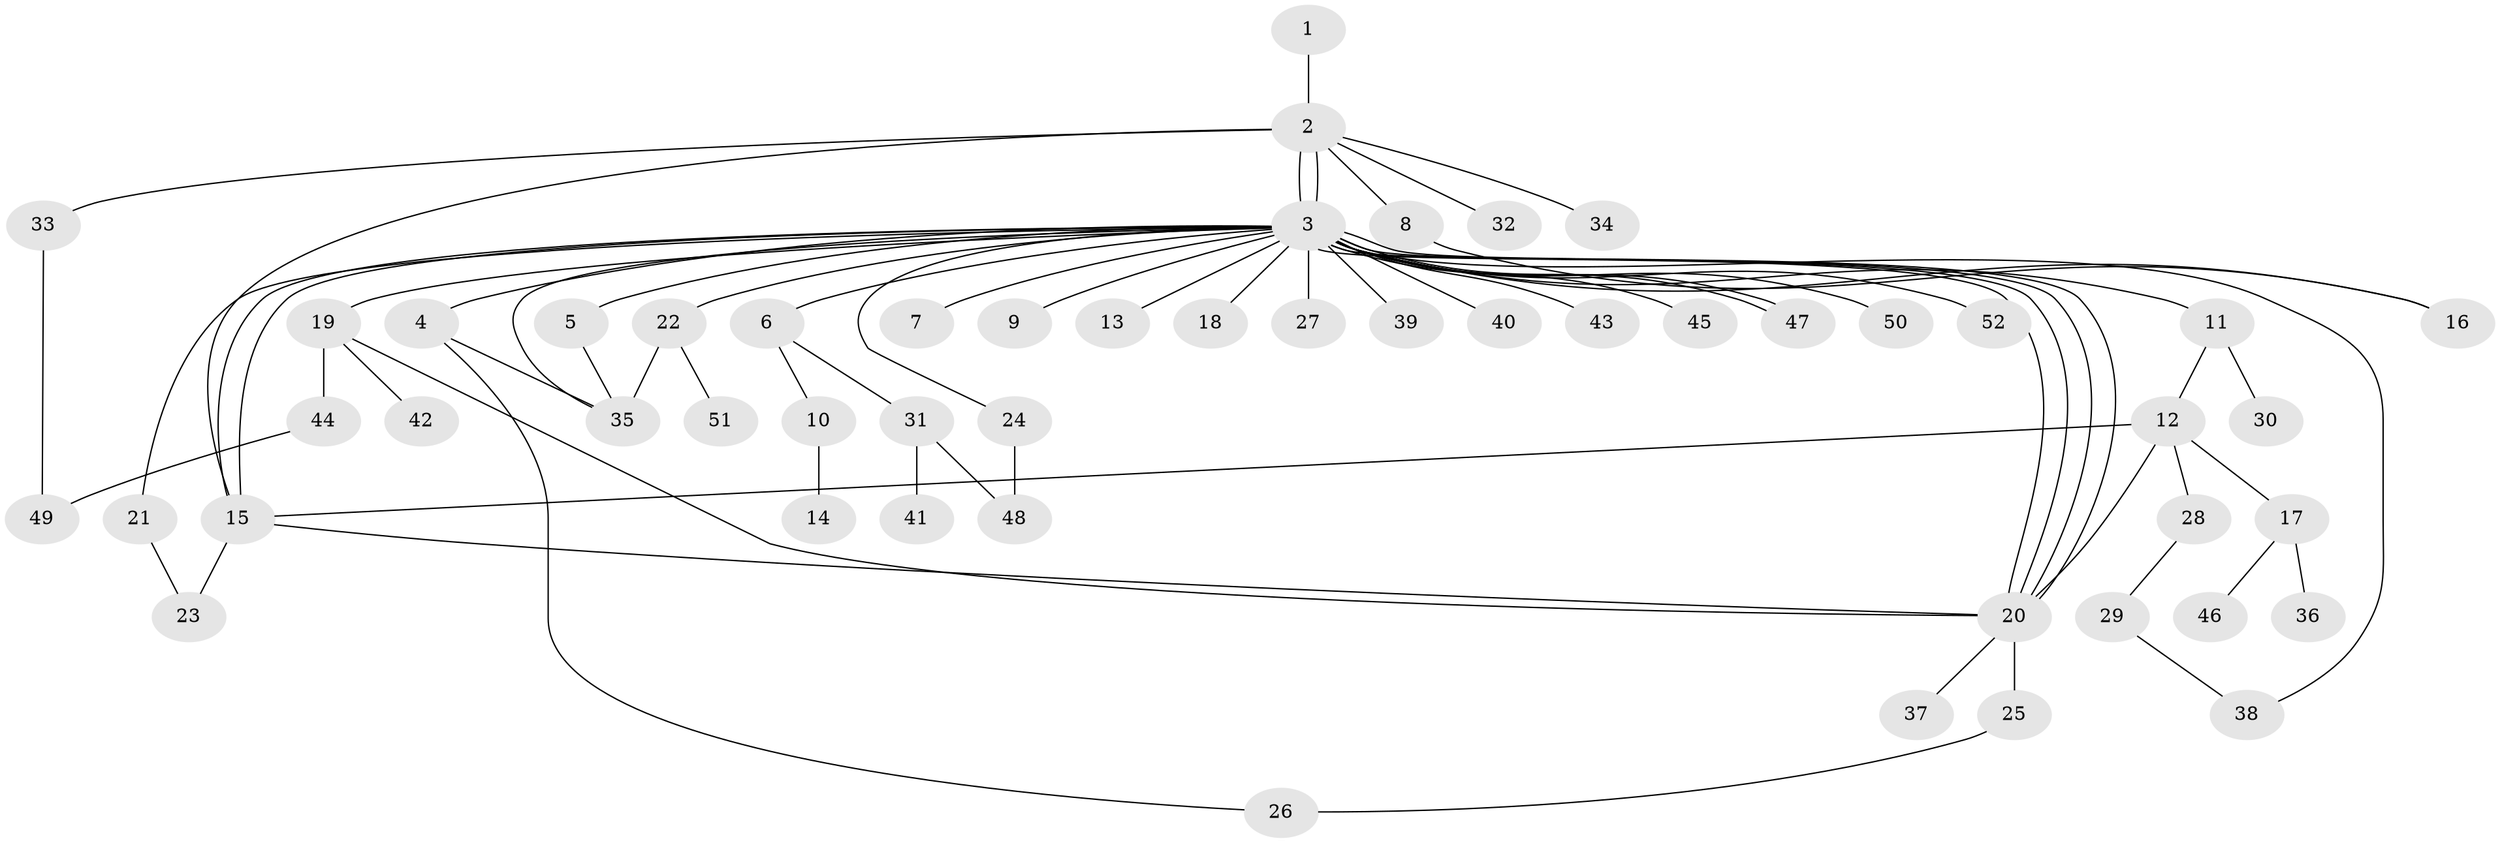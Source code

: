 // coarse degree distribution, {6: 0.03225806451612903, 23: 0.03225806451612903, 2: 0.3548387096774194, 1: 0.4838709677419355, 4: 0.03225806451612903, 3: 0.06451612903225806}
// Generated by graph-tools (version 1.1) at 2025/17/03/04/25 18:17:59]
// undirected, 52 vertices, 71 edges
graph export_dot {
graph [start="1"]
  node [color=gray90,style=filled];
  1;
  2;
  3;
  4;
  5;
  6;
  7;
  8;
  9;
  10;
  11;
  12;
  13;
  14;
  15;
  16;
  17;
  18;
  19;
  20;
  21;
  22;
  23;
  24;
  25;
  26;
  27;
  28;
  29;
  30;
  31;
  32;
  33;
  34;
  35;
  36;
  37;
  38;
  39;
  40;
  41;
  42;
  43;
  44;
  45;
  46;
  47;
  48;
  49;
  50;
  51;
  52;
  1 -- 2;
  2 -- 3;
  2 -- 3;
  2 -- 8;
  2 -- 15;
  2 -- 32;
  2 -- 33;
  2 -- 34;
  3 -- 4;
  3 -- 5;
  3 -- 6;
  3 -- 7;
  3 -- 9;
  3 -- 11;
  3 -- 13;
  3 -- 15;
  3 -- 15;
  3 -- 16;
  3 -- 18;
  3 -- 19;
  3 -- 20;
  3 -- 20;
  3 -- 20;
  3 -- 20;
  3 -- 21;
  3 -- 22;
  3 -- 24;
  3 -- 27;
  3 -- 35;
  3 -- 38;
  3 -- 39;
  3 -- 40;
  3 -- 43;
  3 -- 45;
  3 -- 47;
  3 -- 47;
  3 -- 50;
  3 -- 52;
  4 -- 26;
  4 -- 35;
  5 -- 35;
  6 -- 10;
  6 -- 31;
  8 -- 16;
  10 -- 14;
  11 -- 12;
  11 -- 30;
  12 -- 15;
  12 -- 17;
  12 -- 20;
  12 -- 28;
  15 -- 20;
  15 -- 23;
  17 -- 36;
  17 -- 46;
  19 -- 20;
  19 -- 42;
  19 -- 44;
  20 -- 25;
  20 -- 37;
  21 -- 23;
  22 -- 35;
  22 -- 51;
  24 -- 48;
  25 -- 26;
  28 -- 29;
  29 -- 38;
  31 -- 41;
  31 -- 48;
  33 -- 49;
  44 -- 49;
}
